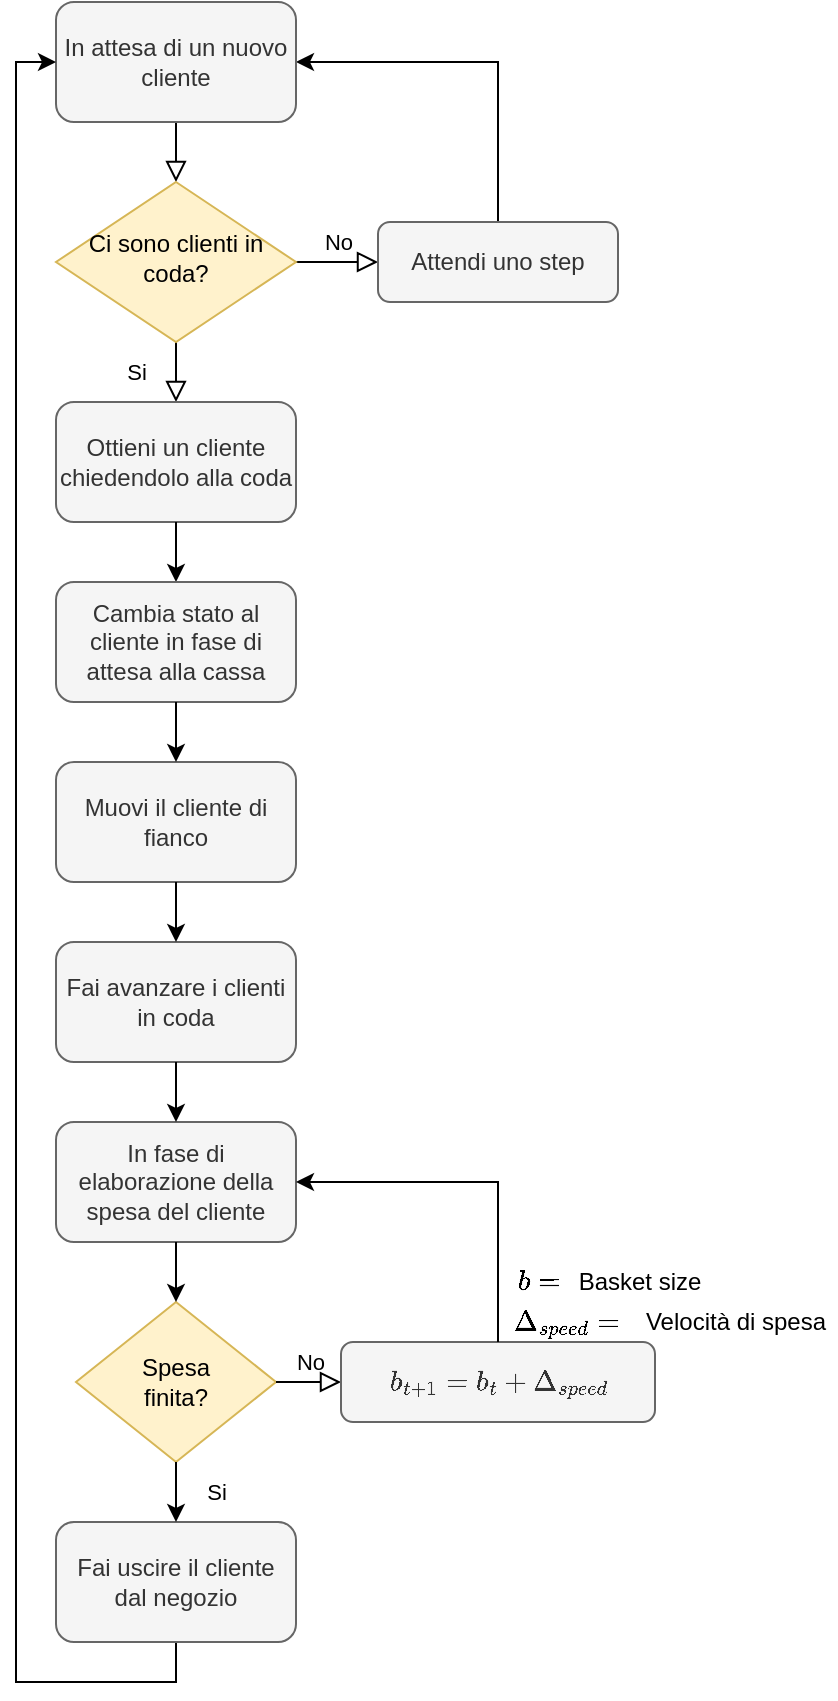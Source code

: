 <mxfile version="14.7.4" type="embed"><diagram id="C5RBs43oDa-KdzZeNtuy" name="Page-1"><mxGraphModel dx="1437" dy="520" grid="1" gridSize="10" guides="1" tooltips="1" connect="1" arrows="1" fold="1" page="1" pageScale="1" pageWidth="827" pageHeight="1169" math="1" shadow="0"><root><mxCell id="WIyWlLk6GJQsqaUBKTNV-0"/><mxCell id="WIyWlLk6GJQsqaUBKTNV-1" parent="WIyWlLk6GJQsqaUBKTNV-0"/><mxCell id="WIyWlLk6GJQsqaUBKTNV-2" value="" style="rounded=0;html=1;jettySize=auto;orthogonalLoop=1;fontSize=11;endArrow=block;endFill=0;endSize=8;strokeWidth=1;shadow=0;labelBackgroundColor=none;edgeStyle=orthogonalEdgeStyle;exitX=0.5;exitY=1;exitDx=0;exitDy=0;entryX=0.5;entryY=0;entryDx=0;entryDy=0;" parent="WIyWlLk6GJQsqaUBKTNV-1" source="4LkI5o0BDePEq0A7LBzw-2" target="WIyWlLk6GJQsqaUBKTNV-6" edge="1"><mxGeometry relative="1" as="geometry"><mxPoint x="60" y="60" as="sourcePoint"/><Array as="points"/></mxGeometry></mxCell><mxCell id="WIyWlLk6GJQsqaUBKTNV-4" value="Si" style="rounded=0;html=1;jettySize=auto;orthogonalLoop=1;fontSize=11;endArrow=block;endFill=0;endSize=8;strokeWidth=1;shadow=0;labelBackgroundColor=none;edgeStyle=orthogonalEdgeStyle;entryX=0.5;entryY=0;entryDx=0;entryDy=0;" parent="WIyWlLk6GJQsqaUBKTNV-1" source="WIyWlLk6GJQsqaUBKTNV-6" target="4LkI5o0BDePEq0A7LBzw-1" edge="1"><mxGeometry y="20" relative="1" as="geometry"><mxPoint as="offset"/><mxPoint x="60" y="230" as="targetPoint"/></mxGeometry></mxCell><mxCell id="WIyWlLk6GJQsqaUBKTNV-5" value="No" style="edgeStyle=orthogonalEdgeStyle;rounded=0;html=1;jettySize=auto;orthogonalLoop=1;fontSize=11;endArrow=block;endFill=0;endSize=8;strokeWidth=1;shadow=0;labelBackgroundColor=none;" parent="WIyWlLk6GJQsqaUBKTNV-1" source="WIyWlLk6GJQsqaUBKTNV-6" target="WIyWlLk6GJQsqaUBKTNV-7" edge="1"><mxGeometry y="10" relative="1" as="geometry"><mxPoint as="offset"/></mxGeometry></mxCell><mxCell id="WIyWlLk6GJQsqaUBKTNV-6" value="&lt;font color=&quot;#000000&quot;&gt;Ci sono clienti in coda?&lt;/font&gt;" style="rhombus;whiteSpace=wrap;html=1;shadow=0;fontFamily=Helvetica;fontSize=12;align=center;strokeWidth=1;spacing=6;spacingTop=-4;fillColor=#fff2cc;strokeColor=#d6b656;" parent="WIyWlLk6GJQsqaUBKTNV-1" vertex="1"><mxGeometry y="90" width="120" height="80" as="geometry"/></mxCell><mxCell id="4LkI5o0BDePEq0A7LBzw-8" style="edgeStyle=orthogonalEdgeStyle;rounded=0;orthogonalLoop=1;jettySize=auto;html=1;exitX=0.5;exitY=0;exitDx=0;exitDy=0;entryX=1;entryY=0.5;entryDx=0;entryDy=0;" parent="WIyWlLk6GJQsqaUBKTNV-1" source="WIyWlLk6GJQsqaUBKTNV-7" target="4LkI5o0BDePEq0A7LBzw-2" edge="1"><mxGeometry relative="1" as="geometry"/></mxCell><mxCell id="WIyWlLk6GJQsqaUBKTNV-7" value="Attendi uno step" style="rounded=1;whiteSpace=wrap;html=1;fontSize=12;glass=0;strokeWidth=1;shadow=0;fillColor=#f5f5f5;strokeColor=#666666;fontColor=#333333;" parent="WIyWlLk6GJQsqaUBKTNV-1" vertex="1"><mxGeometry x="161" y="110" width="120" height="40" as="geometry"/></mxCell><mxCell id="4LkI5o0BDePEq0A7LBzw-1" value="Ottieni un cliente chiedendolo alla coda" style="rounded=1;whiteSpace=wrap;html=1;fillColor=#f5f5f5;strokeColor=#666666;fontColor=#333333;" parent="WIyWlLk6GJQsqaUBKTNV-1" vertex="1"><mxGeometry y="200" width="120" height="60" as="geometry"/></mxCell><mxCell id="4LkI5o0BDePEq0A7LBzw-2" value="In attesa di un nuovo cliente" style="rounded=1;whiteSpace=wrap;html=1;fillColor=#f5f5f5;strokeColor=#666666;fontColor=#333333;" parent="WIyWlLk6GJQsqaUBKTNV-1" vertex="1"><mxGeometry width="120" height="60" as="geometry"/></mxCell><mxCell id="4LkI5o0BDePEq0A7LBzw-3" value="&lt;font color=&quot;#000000&quot;&gt;Spesa&lt;br&gt;finita?&lt;/font&gt;" style="rhombus;whiteSpace=wrap;html=1;fillColor=#fff2cc;strokeColor=#d6b656;" parent="WIyWlLk6GJQsqaUBKTNV-1" vertex="1"><mxGeometry x="10" y="650" width="100" height="80" as="geometry"/></mxCell><mxCell id="4LkI5o0BDePEq0A7LBzw-5" value="No" style="edgeStyle=orthogonalEdgeStyle;rounded=0;html=1;jettySize=auto;orthogonalLoop=1;fontSize=11;endArrow=block;endFill=0;endSize=8;strokeWidth=1;shadow=0;labelBackgroundColor=none;exitX=1;exitY=0.5;exitDx=0;exitDy=0;entryX=0;entryY=0.5;entryDx=0;entryDy=0;" parent="WIyWlLk6GJQsqaUBKTNV-1" source="4LkI5o0BDePEq0A7LBzw-3" target="4LkI5o0BDePEq0A7LBzw-6" edge="1"><mxGeometry y="10" relative="1" as="geometry"><mxPoint as="offset"/><mxPoint x="140" y="510" as="sourcePoint"/><mxPoint x="190" y="740" as="targetPoint"/></mxGeometry></mxCell><mxCell id="4LkI5o0BDePEq0A7LBzw-6" value="$$b_{t+1} = b_{t} + \Delta_{speed}$$" style="rounded=1;whiteSpace=wrap;html=1;fontSize=12;glass=0;strokeWidth=1;shadow=0;fillColor=#f5f5f5;strokeColor=#666666;fontColor=#333333;" parent="WIyWlLk6GJQsqaUBKTNV-1" vertex="1"><mxGeometry x="142.5" y="670" width="157" height="40" as="geometry"/></mxCell><mxCell id="4LkI5o0BDePEq0A7LBzw-30" style="edgeStyle=orthogonalEdgeStyle;rounded=0;orthogonalLoop=1;jettySize=auto;html=1;exitX=0.5;exitY=1;exitDx=0;exitDy=0;entryX=0.5;entryY=0;entryDx=0;entryDy=0;" parent="WIyWlLk6GJQsqaUBKTNV-1" source="4LkI5o0BDePEq0A7LBzw-1" target="6" edge="1"><mxGeometry relative="1" as="geometry"/></mxCell><mxCell id="4LkI5o0BDePEq0A7LBzw-10" value="In fase di elaborazione della spesa del cliente" style="rounded=1;whiteSpace=wrap;html=1;fillColor=#f5f5f5;strokeColor=#666666;fontColor=#333333;" parent="WIyWlLk6GJQsqaUBKTNV-1" vertex="1"><mxGeometry y="560" width="120" height="60" as="geometry"/></mxCell><mxCell id="4LkI5o0BDePEq0A7LBzw-12" value="$$b=$$" style="text;html=1;strokeColor=none;fillColor=none;align=center;verticalAlign=middle;whiteSpace=wrap;rounded=0;" parent="WIyWlLk6GJQsqaUBKTNV-1" vertex="1"><mxGeometry x="227" y="630" width="30" height="20" as="geometry"/></mxCell><mxCell id="4LkI5o0BDePEq0A7LBzw-13" value="Basket size" style="text;html=1;strokeColor=none;fillColor=none;align=center;verticalAlign=middle;whiteSpace=wrap;rounded=0;" parent="WIyWlLk6GJQsqaUBKTNV-1" vertex="1"><mxGeometry x="247" y="630" width="90" height="20" as="geometry"/></mxCell><mxCell id="4LkI5o0BDePEq0A7LBzw-15" value="$$\Delta_{speed}=$$" style="text;html=1;strokeColor=none;fillColor=none;align=center;verticalAlign=middle;whiteSpace=wrap;rounded=0;" parent="WIyWlLk6GJQsqaUBKTNV-1" vertex="1"><mxGeometry x="220" y="650" width="70" height="20" as="geometry"/></mxCell><mxCell id="4LkI5o0BDePEq0A7LBzw-17" value="Velocità di spesa" style="text;html=1;strokeColor=none;fillColor=none;align=center;verticalAlign=middle;whiteSpace=wrap;rounded=0;" parent="WIyWlLk6GJQsqaUBKTNV-1" vertex="1"><mxGeometry x="290" y="650" width="100" height="20" as="geometry"/></mxCell><mxCell id="4LkI5o0BDePEq0A7LBzw-31" style="edgeStyle=orthogonalEdgeStyle;rounded=0;orthogonalLoop=1;jettySize=auto;html=1;startArrow=none;exitX=0.5;exitY=1;exitDx=0;exitDy=0;" parent="WIyWlLk6GJQsqaUBKTNV-1" source="4LkI5o0BDePEq0A7LBzw-29" edge="1"><mxGeometry relative="1" as="geometry"><mxPoint x="70" y="930" as="sourcePoint"/><mxPoint y="30" as="targetPoint"/><Array as="points"><mxPoint x="60" y="840"/><mxPoint x="-20" y="840"/><mxPoint x="-20" y="30"/></Array></mxGeometry></mxCell><mxCell id="4LkI5o0BDePEq0A7LBzw-29" value="Fai uscire il cliente dal negozio" style="rounded=1;whiteSpace=wrap;html=1;fillColor=#f5f5f5;strokeColor=#666666;fontColor=#333333;" parent="WIyWlLk6GJQsqaUBKTNV-1" vertex="1"><mxGeometry y="760" width="120" height="60" as="geometry"/></mxCell><mxCell id="3" style="edgeStyle=orthogonalEdgeStyle;rounded=0;orthogonalLoop=1;jettySize=auto;html=1;exitX=0.5;exitY=1;exitDx=0;exitDy=0;entryX=0.5;entryY=0;entryDx=0;entryDy=0;" parent="WIyWlLk6GJQsqaUBKTNV-1" source="4LkI5o0BDePEq0A7LBzw-10" target="4LkI5o0BDePEq0A7LBzw-3" edge="1"><mxGeometry relative="1" as="geometry"><mxPoint x="80" y="660" as="sourcePoint"/><mxPoint x="80" y="700" as="targetPoint"/></mxGeometry></mxCell><mxCell id="4" style="edgeStyle=orthogonalEdgeStyle;rounded=0;orthogonalLoop=1;jettySize=auto;html=1;exitX=0.5;exitY=0;exitDx=0;exitDy=0;entryX=1;entryY=0.5;entryDx=0;entryDy=0;" parent="WIyWlLk6GJQsqaUBKTNV-1" source="4LkI5o0BDePEq0A7LBzw-6" target="4LkI5o0BDePEq0A7LBzw-10" edge="1"><mxGeometry relative="1" as="geometry"><mxPoint x="90" y="670" as="sourcePoint"/><mxPoint x="90" y="710" as="targetPoint"/></mxGeometry></mxCell><mxCell id="5" value="Si" style="edgeStyle=orthogonalEdgeStyle;rounded=0;orthogonalLoop=1;jettySize=auto;html=1;exitX=0.5;exitY=1;exitDx=0;exitDy=0;entryX=0.5;entryY=0;entryDx=0;entryDy=0;" parent="WIyWlLk6GJQsqaUBKTNV-1" source="4LkI5o0BDePEq0A7LBzw-3" target="4LkI5o0BDePEq0A7LBzw-29" edge="1"><mxGeometry y="20" relative="1" as="geometry"><mxPoint as="offset"/><mxPoint x="80" y="1140" as="sourcePoint"/><mxPoint x="80" y="1190" as="targetPoint"/></mxGeometry></mxCell><mxCell id="6" value="Cambia stato al cliente in fase di attesa alla cassa" style="rounded=1;whiteSpace=wrap;html=1;fillColor=#f5f5f5;strokeColor=#666666;fontColor=#333333;" parent="WIyWlLk6GJQsqaUBKTNV-1" vertex="1"><mxGeometry y="290" width="120" height="60" as="geometry"/></mxCell><mxCell id="7" value="Muovi il cliente di fianco" style="rounded=1;whiteSpace=wrap;html=1;fillColor=#f5f5f5;strokeColor=#666666;fontColor=#333333;" parent="WIyWlLk6GJQsqaUBKTNV-1" vertex="1"><mxGeometry y="380" width="120" height="60" as="geometry"/></mxCell><mxCell id="8" value="Fai avanzare i clienti in coda" style="rounded=1;whiteSpace=wrap;html=1;fillColor=#f5f5f5;strokeColor=#666666;fontColor=#333333;" parent="WIyWlLk6GJQsqaUBKTNV-1" vertex="1"><mxGeometry y="470" width="120" height="60" as="geometry"/></mxCell><mxCell id="9" style="edgeStyle=orthogonalEdgeStyle;rounded=0;orthogonalLoop=1;jettySize=auto;html=1;exitX=0.5;exitY=1;exitDx=0;exitDy=0;entryX=0.5;entryY=0;entryDx=0;entryDy=0;" parent="WIyWlLk6GJQsqaUBKTNV-1" source="6" target="7" edge="1"><mxGeometry relative="1" as="geometry"><mxPoint x="70" y="310" as="sourcePoint"/><mxPoint x="70" y="410" as="targetPoint"/></mxGeometry></mxCell><mxCell id="10" style="edgeStyle=orthogonalEdgeStyle;rounded=0;orthogonalLoop=1;jettySize=auto;html=1;exitX=0.5;exitY=1;exitDx=0;exitDy=0;entryX=0.5;entryY=0;entryDx=0;entryDy=0;" parent="WIyWlLk6GJQsqaUBKTNV-1" source="7" target="8" edge="1"><mxGeometry relative="1" as="geometry"><mxPoint x="70" y="400" as="sourcePoint"/><mxPoint x="70" y="430" as="targetPoint"/></mxGeometry></mxCell><mxCell id="11" style="edgeStyle=orthogonalEdgeStyle;rounded=0;orthogonalLoop=1;jettySize=auto;html=1;exitX=0.5;exitY=1;exitDx=0;exitDy=0;entryX=0.5;entryY=0;entryDx=0;entryDy=0;" parent="WIyWlLk6GJQsqaUBKTNV-1" source="8" target="4LkI5o0BDePEq0A7LBzw-10" edge="1"><mxGeometry relative="1" as="geometry"><mxPoint x="80" y="410" as="sourcePoint"/><mxPoint x="80" y="440" as="targetPoint"/></mxGeometry></mxCell></root></mxGraphModel></diagram></mxfile>
